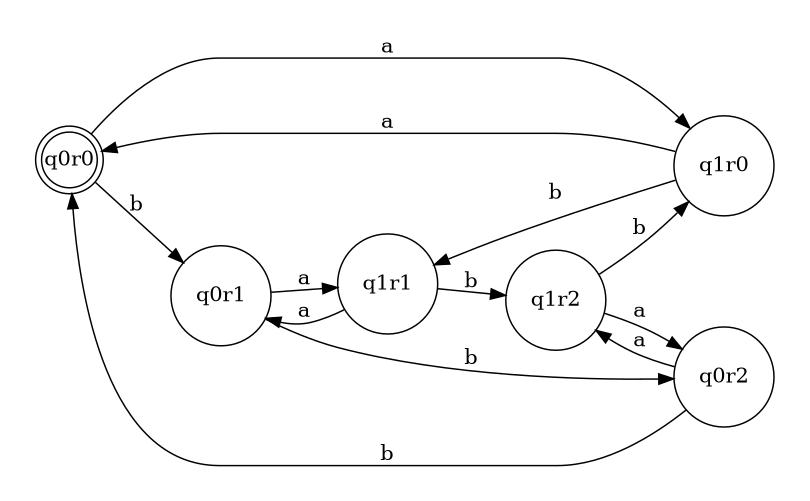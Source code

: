 digraph {
	rankdir=LR;
	margin=0.2;
	size=5;
	node [margin=0.1 shape=circle];
	q0r0[margin=0 shape=doublecircle];
	" "[color=white width=0];
	q0r0 -> q0r1 [label = "b"];
	q0r0 -> q1r0 [label = "a"];
	q1r0 -> q0r0 [label = "a"];
	q1r0 -> q1r1 [label = "b"];
	q1r1 -> q0r1 [label = "a"];
	q0r1 -> q1r1 [label = "a"];
	q0r1 -> q0r2 [label = "b"];
	q1r1 -> q1r2 [label = "b"];
	q0r2 -> q1r2 [label = "a"];
	q1r2 -> q0r2 [label = "a"];
	q1r2 -> q1r0 [label = "b"];
	q0r2 -> q0r0 [label = "b"];
}